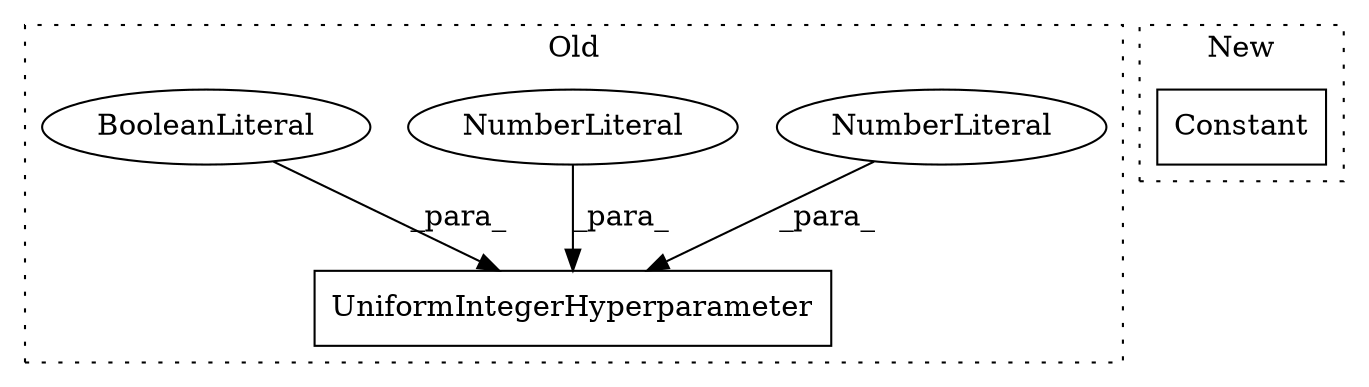 digraph G {
subgraph cluster0 {
1 [label="UniformIntegerHyperparameter" a="32" s="4828,4889" l="29,1" shape="box"];
3 [label="NumberLiteral" a="34" s="4879" l="2" shape="ellipse"];
4 [label="NumberLiteral" a="34" s="4877" l="1" shape="ellipse"];
5 [label="BooleanLiteral" a="9" s="4884" l="5" shape="ellipse"];
label = "Old";
style="dotted";
}
subgraph cluster1 {
2 [label="Constant" a="32" s="4830,4853" l="9,1" shape="box"];
label = "New";
style="dotted";
}
3 -> 1 [label="_para_"];
4 -> 1 [label="_para_"];
5 -> 1 [label="_para_"];
}